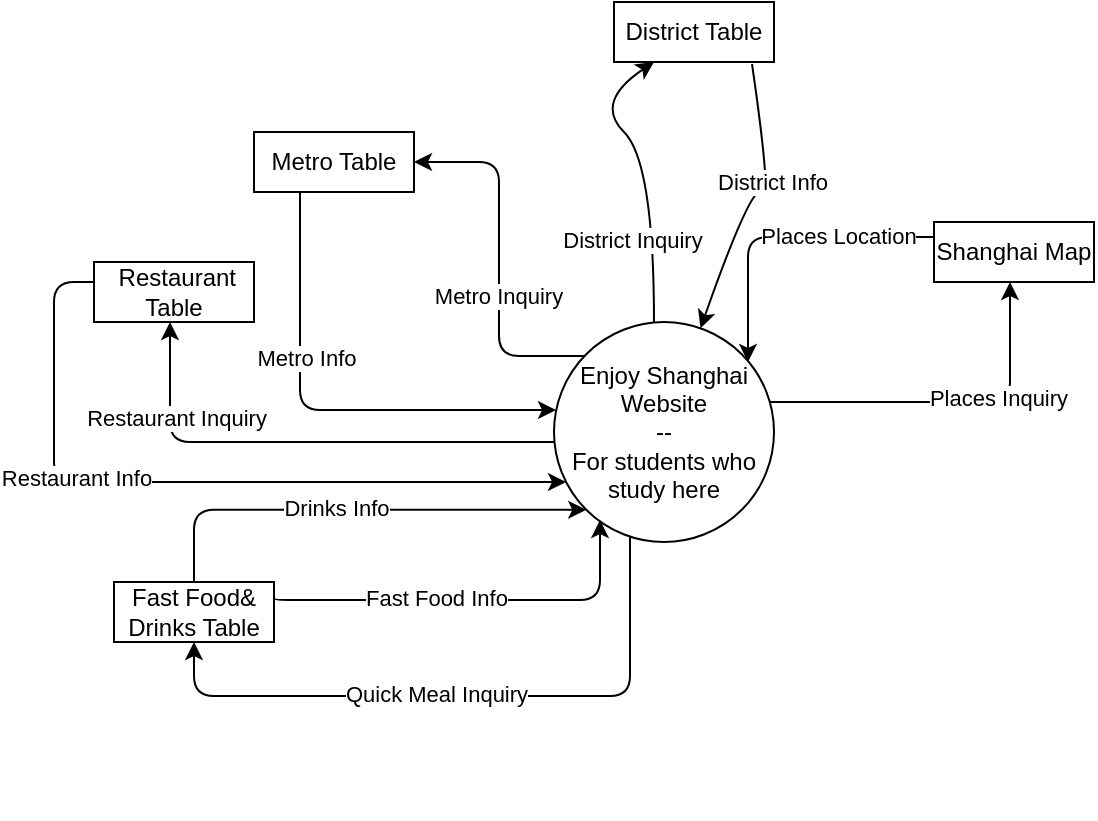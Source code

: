 <mxfile version="13.7.9" type="github">
  <diagram id="0x38cvvZ1bBZOAFDikBa" name="Page-1">
    <mxGraphModel dx="542" dy="377" grid="1" gridSize="10" guides="1" tooltips="1" connect="1" arrows="1" fold="1" page="1" pageScale="1" pageWidth="827" pageHeight="1169" math="0" shadow="0">
      <root>
        <mxCell id="0" />
        <mxCell id="1" parent="0" />
        <mxCell id="e6gerDq43n6z80vcDyS_-1" value="Enjoy Shanghai Website&lt;br&gt;--&lt;br&gt;For students who study here" style="ellipse;whiteSpace=wrap;html=1;aspect=fixed;" vertex="1" parent="1">
          <mxGeometry x="330" y="260" width="110" height="110" as="geometry" />
        </mxCell>
        <mxCell id="e6gerDq43n6z80vcDyS_-7" value="" style="curved=1;endArrow=classic;html=1;" edge="1" parent="1">
          <mxGeometry width="50" height="50" relative="1" as="geometry">
            <mxPoint x="380" y="260" as="sourcePoint" />
            <mxPoint x="380" y="130" as="targetPoint" />
            <Array as="points">
              <mxPoint x="380" y="180" />
              <mxPoint x="350" y="150" />
            </Array>
          </mxGeometry>
        </mxCell>
        <mxCell id="e6gerDq43n6z80vcDyS_-18" value="District Inquiry" style="edgeLabel;resizable=0;html=1;align=center;verticalAlign=middle;" connectable="0" vertex="1" parent="1">
          <mxGeometry x="367.998" y="220.003" as="geometry">
            <mxPoint x="1" y="-1" as="offset" />
          </mxGeometry>
        </mxCell>
        <mxCell id="e6gerDq43n6z80vcDyS_-19" value="District Table" style="whiteSpace=wrap;html=1;gradientColor=#ffffff;" vertex="1" parent="1">
          <mxGeometry x="360" y="100" width="80" height="30" as="geometry" />
        </mxCell>
        <mxCell id="e6gerDq43n6z80vcDyS_-20" value="" style="curved=1;endArrow=classic;html=1;" edge="1" parent="1" target="e6gerDq43n6z80vcDyS_-1">
          <mxGeometry width="50" height="50" relative="1" as="geometry">
            <mxPoint x="429" y="131" as="sourcePoint" />
            <mxPoint x="429" y="280" as="targetPoint" />
            <Array as="points">
              <mxPoint x="439" y="200" />
              <mxPoint x="429" y="190" />
            </Array>
          </mxGeometry>
        </mxCell>
        <mxCell id="e6gerDq43n6z80vcDyS_-22" value="District Info" style="edgeLabel;resizable=0;html=1;align=center;verticalAlign=middle;" connectable="0" vertex="1" parent="1">
          <mxGeometry x="439.998" y="190.003" as="geometry">
            <mxPoint x="-1" as="offset" />
          </mxGeometry>
        </mxCell>
        <mxCell id="e6gerDq43n6z80vcDyS_-23" value="" style="edgeStyle=segmentEdgeStyle;endArrow=classic;html=1;exitX=1;exitY=0.364;exitDx=0;exitDy=0;exitPerimeter=0;" edge="1" parent="1">
          <mxGeometry width="50" height="50" relative="1" as="geometry">
            <mxPoint x="438" y="300.04" as="sourcePoint" />
            <mxPoint x="558" y="240" as="targetPoint" />
          </mxGeometry>
        </mxCell>
        <mxCell id="e6gerDq43n6z80vcDyS_-25" value="Shanghai Map" style="whiteSpace=wrap;html=1;gradientColor=#ffffff;" vertex="1" parent="1">
          <mxGeometry x="520" y="210" width="80" height="30" as="geometry" />
        </mxCell>
        <mxCell id="e6gerDq43n6z80vcDyS_-26" value="" style="edgeStyle=segmentEdgeStyle;endArrow=classic;html=1;exitX=0;exitY=0.25;exitDx=0;exitDy=0;" edge="1" parent="1" source="e6gerDq43n6z80vcDyS_-25">
          <mxGeometry width="50" height="50" relative="1" as="geometry">
            <mxPoint x="487" y="220" as="sourcePoint" />
            <mxPoint x="427" y="280" as="targetPoint" />
          </mxGeometry>
        </mxCell>
        <mxCell id="e6gerDq43n6z80vcDyS_-27" value="Places Inquiry" style="edgeLabel;resizable=0;html=1;align=center;verticalAlign=middle;" connectable="0" vertex="1" parent="1">
          <mxGeometry x="550.998" y="299.003" as="geometry">
            <mxPoint x="1" y="-1" as="offset" />
          </mxGeometry>
        </mxCell>
        <mxCell id="e6gerDq43n6z80vcDyS_-28" value="Places Location" style="edgeLabel;resizable=0;html=1;align=center;verticalAlign=middle;" connectable="0" vertex="1" parent="1">
          <mxGeometry x="470.998" y="218.003" as="geometry">
            <mxPoint x="1" y="-1" as="offset" />
          </mxGeometry>
        </mxCell>
        <mxCell id="e6gerDq43n6z80vcDyS_-29" value="" style="edgeStyle=elbowEdgeStyle;elbow=horizontal;endArrow=classic;html=1;" edge="1" parent="1">
          <mxGeometry width="50" height="50" relative="1" as="geometry">
            <mxPoint x="345" y="277" as="sourcePoint" />
            <mxPoint x="260" y="180" as="targetPoint" />
          </mxGeometry>
        </mxCell>
        <mxCell id="e6gerDq43n6z80vcDyS_-30" value="Metro Table" style="whiteSpace=wrap;html=1;gradientColor=#ffffff;" vertex="1" parent="1">
          <mxGeometry x="180" y="165" width="80" height="30" as="geometry" />
        </mxCell>
        <mxCell id="e6gerDq43n6z80vcDyS_-31" value="" style="edgeStyle=segmentEdgeStyle;endArrow=classic;html=1;" edge="1" parent="1">
          <mxGeometry width="50" height="50" relative="1" as="geometry">
            <mxPoint x="203" y="195" as="sourcePoint" />
            <mxPoint x="331" y="304" as="targetPoint" />
            <Array as="points">
              <mxPoint x="202.65" y="304.16" />
            </Array>
          </mxGeometry>
        </mxCell>
        <mxCell id="e6gerDq43n6z80vcDyS_-32" value="Metro Inquiry" style="edgeLabel;resizable=0;html=1;align=center;verticalAlign=middle;" connectable="0" vertex="1" parent="1">
          <mxGeometry x="560.998" y="309.003" as="geometry">
            <mxPoint x="-259" y="-62" as="offset" />
          </mxGeometry>
        </mxCell>
        <mxCell id="e6gerDq43n6z80vcDyS_-33" value="Metro Info" style="edgeLabel;resizable=0;html=1;align=center;verticalAlign=middle;" connectable="0" vertex="1" parent="1">
          <mxGeometry x="464.998" y="340.003" as="geometry">
            <mxPoint x="-259" y="-62" as="offset" />
          </mxGeometry>
        </mxCell>
        <mxCell id="e6gerDq43n6z80vcDyS_-34" value="" style="edgeStyle=segmentEdgeStyle;endArrow=classic;html=1;" edge="1" parent="1">
          <mxGeometry width="50" height="50" relative="1" as="geometry">
            <mxPoint x="330" y="320" as="sourcePoint" />
            <mxPoint x="138" y="260" as="targetPoint" />
          </mxGeometry>
        </mxCell>
        <mxCell id="e6gerDq43n6z80vcDyS_-35" value="&amp;nbsp;Restaurant Table" style="whiteSpace=wrap;html=1;gradientColor=#ffffff;" vertex="1" parent="1">
          <mxGeometry x="100" y="230" width="80" height="30" as="geometry" />
        </mxCell>
        <mxCell id="e6gerDq43n6z80vcDyS_-36" value="" style="edgeStyle=elbowEdgeStyle;elbow=horizontal;endArrow=classic;html=1;" edge="1" parent="1" target="e6gerDq43n6z80vcDyS_-1">
          <mxGeometry width="50" height="50" relative="1" as="geometry">
            <mxPoint x="100" y="240" as="sourcePoint" />
            <mxPoint x="290" y="360" as="targetPoint" />
            <Array as="points">
              <mxPoint x="80" y="340" />
              <mxPoint x="80" y="320" />
            </Array>
          </mxGeometry>
        </mxCell>
        <mxCell id="e6gerDq43n6z80vcDyS_-37" value="Restaurant Inquiry" style="edgeLabel;resizable=0;html=1;align=center;verticalAlign=middle;" connectable="0" vertex="1" parent="1">
          <mxGeometry x="399.998" y="370.003" as="geometry">
            <mxPoint x="-259" y="-62" as="offset" />
          </mxGeometry>
        </mxCell>
        <mxCell id="e6gerDq43n6z80vcDyS_-38" value="Restaurant Info" style="edgeLabel;resizable=0;html=1;align=center;verticalAlign=middle;" connectable="0" vertex="1" parent="1">
          <mxGeometry x="349.998" y="400.003" as="geometry">
            <mxPoint x="-259" y="-62" as="offset" />
          </mxGeometry>
        </mxCell>
        <mxCell id="e6gerDq43n6z80vcDyS_-40" value="" style="edgeStyle=elbowEdgeStyle;elbow=vertical;endArrow=classic;html=1;" edge="1" parent="1">
          <mxGeometry width="50" height="50" relative="1" as="geometry">
            <mxPoint x="368" y="367" as="sourcePoint" />
            <mxPoint x="150" y="420" as="targetPoint" />
            <Array as="points">
              <mxPoint x="388" y="447" />
            </Array>
          </mxGeometry>
        </mxCell>
        <mxCell id="e6gerDq43n6z80vcDyS_-41" value="Fast Food&amp;amp;&lt;br&gt;Drinks Table" style="whiteSpace=wrap;html=1;gradientColor=#ffffff;" vertex="1" parent="1">
          <mxGeometry x="110" y="390" width="80" height="30" as="geometry" />
        </mxCell>
        <mxCell id="e6gerDq43n6z80vcDyS_-42" value="" style="edgeStyle=segmentEdgeStyle;endArrow=classic;html=1;exitX=1;exitY=0.25;exitDx=0;exitDy=0;" edge="1" parent="1" source="e6gerDq43n6z80vcDyS_-41">
          <mxGeometry width="50" height="50" relative="1" as="geometry">
            <mxPoint x="303" y="399" as="sourcePoint" />
            <mxPoint x="353" y="359" as="targetPoint" />
            <Array as="points">
              <mxPoint x="190" y="399" />
              <mxPoint x="353" y="399" />
            </Array>
          </mxGeometry>
        </mxCell>
        <mxCell id="e6gerDq43n6z80vcDyS_-45" value="" style="edgeStyle=segmentEdgeStyle;endArrow=classic;html=1;entryX=0;entryY=1;entryDx=0;entryDy=0;" edge="1" parent="1" target="e6gerDq43n6z80vcDyS_-1">
          <mxGeometry width="50" height="50" relative="1" as="geometry">
            <mxPoint x="150" y="390" as="sourcePoint" />
            <mxPoint x="240" y="320" as="targetPoint" />
            <Array as="points">
              <mxPoint x="150" y="354" />
            </Array>
          </mxGeometry>
        </mxCell>
        <mxCell id="e6gerDq43n6z80vcDyS_-46" value="Quick Meal Inquiry" style="edgeLabel;resizable=0;html=1;align=center;verticalAlign=middle;" connectable="0" vertex="1" parent="1">
          <mxGeometry x="529.998" y="508.003" as="geometry">
            <mxPoint x="-259" y="-62" as="offset" />
          </mxGeometry>
        </mxCell>
        <mxCell id="e6gerDq43n6z80vcDyS_-47" value="Fast Food Info" style="edgeLabel;resizable=0;html=1;align=center;verticalAlign=middle;" connectable="0" vertex="1" parent="1">
          <mxGeometry x="529.998" y="460.003" as="geometry">
            <mxPoint x="-259" y="-62" as="offset" />
          </mxGeometry>
        </mxCell>
        <mxCell id="e6gerDq43n6z80vcDyS_-48" value="Drinks Info" style="edgeLabel;resizable=0;html=1;align=center;verticalAlign=middle;" connectable="0" vertex="1" parent="1">
          <mxGeometry x="479.998" y="415.003" as="geometry">
            <mxPoint x="-259" y="-62" as="offset" />
          </mxGeometry>
        </mxCell>
      </root>
    </mxGraphModel>
  </diagram>
</mxfile>
